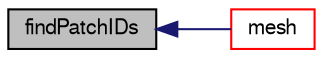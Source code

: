 digraph "findPatchIDs"
{
  bgcolor="transparent";
  edge [fontname="FreeSans",fontsize="10",labelfontname="FreeSans",labelfontsize="10"];
  node [fontname="FreeSans",fontsize="10",shape=record];
  rankdir="LR";
  Node3450 [label="findPatchIDs",height=0.2,width=0.4,color="black", fillcolor="grey75", style="filled", fontcolor="black"];
  Node3450 -> Node3451 [dir="back",color="midnightblue",fontsize="10",style="solid",fontname="FreeSans"];
  Node3451 [label="mesh",height=0.2,width=0.4,color="red",URL="$a27402.html#ae78c91f8ff731c07ccc4351d9fe861ba",tooltip="Return the mesh reference. "];
}
